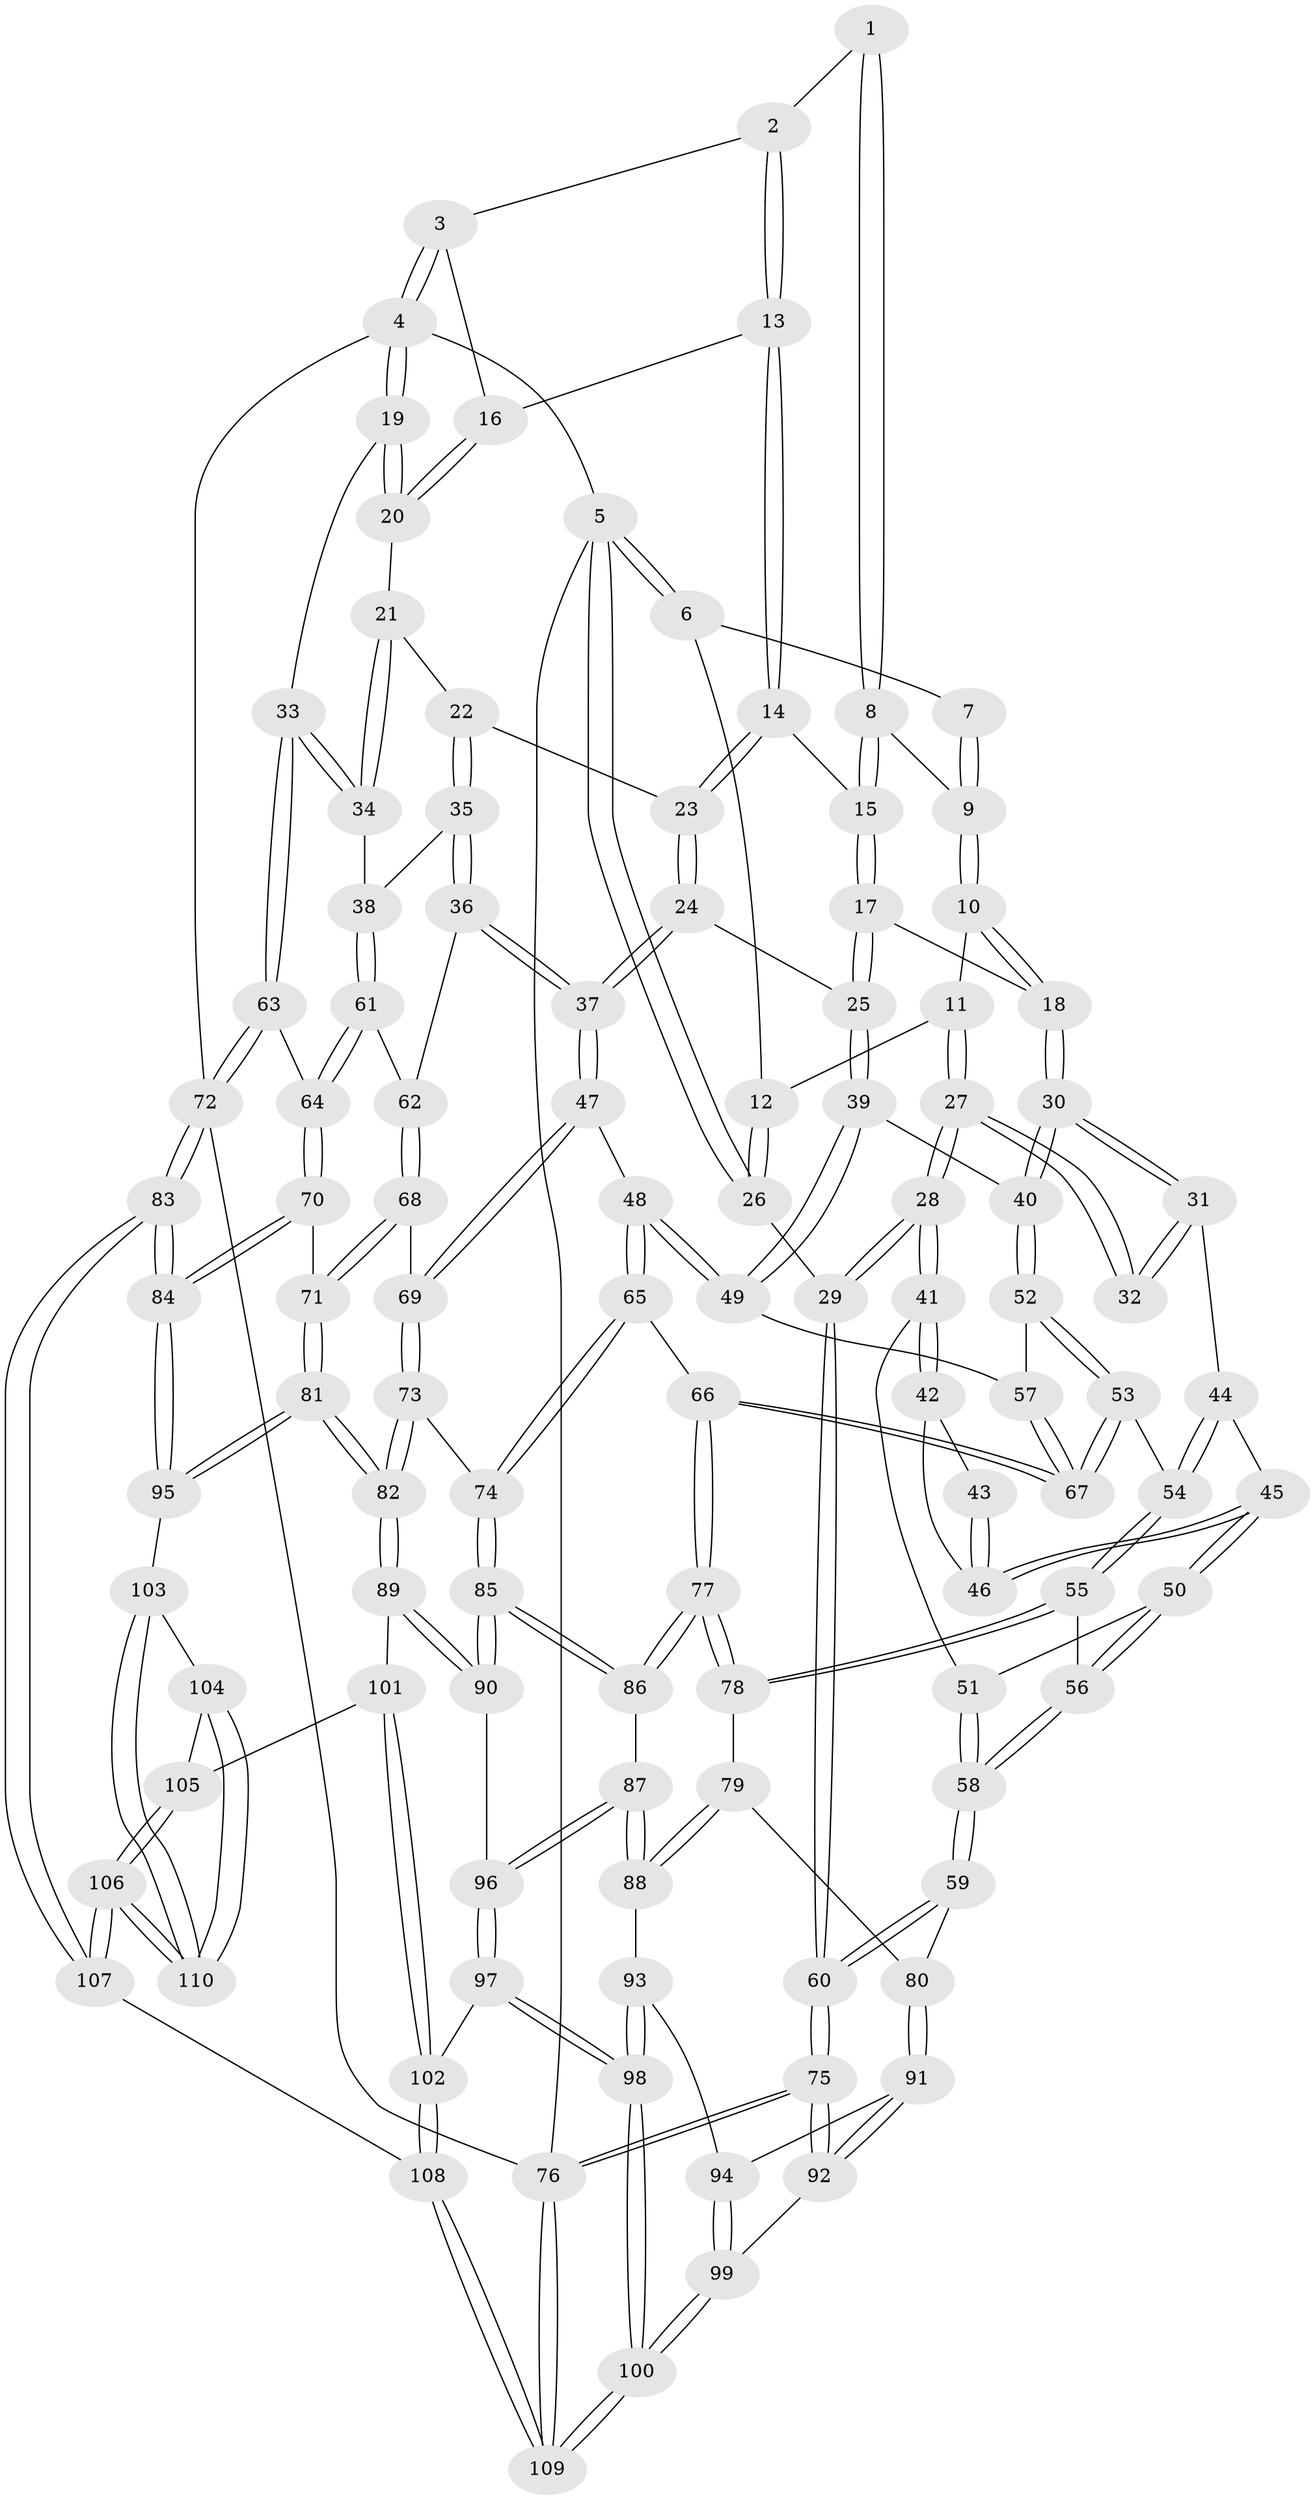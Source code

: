 // coarse degree distribution, {3: 0.4090909090909091, 4: 0.38636363636363635, 5: 0.13636363636363635, 2: 0.06818181818181818}
// Generated by graph-tools (version 1.1) at 2025/54/03/04/25 22:54:32]
// undirected, 110 vertices, 272 edges
graph export_dot {
  node [color=gray90,style=filled];
  1 [pos="+0.4460469109097987+0"];
  2 [pos="+0.6833335774304283+0"];
  3 [pos="+0.782777738309496+0"];
  4 [pos="+1+0"];
  5 [pos="+0+0"];
  6 [pos="+0.18564070866236235+0"];
  7 [pos="+0.35998950842057253+0"];
  8 [pos="+0.4008247848861503+0.0762954890871028"];
  9 [pos="+0.346355911971381+0.09675302504024288"];
  10 [pos="+0.2780829267079505+0.1422392050741061"];
  11 [pos="+0.2184097461870933+0.13776195011159742"];
  12 [pos="+0.20952140130933405+0.1154397582596712"];
  13 [pos="+0.5822600698286472+0.07899332659800894"];
  14 [pos="+0.5748954107800593+0.09046328287608377"];
  15 [pos="+0.5401242602666412+0.09815546736619163"];
  16 [pos="+0.7493222356085517+0.1543144096325494"];
  17 [pos="+0.40573771276411424+0.2400455272498115"];
  18 [pos="+0.3801433211398513+0.23155915448111192"];
  19 [pos="+1+0"];
  20 [pos="+0.7823985836006488+0.195290231993779"];
  21 [pos="+0.7757993555369574+0.22795478237086172"];
  22 [pos="+0.6247462529833561+0.23580214563037138"];
  23 [pos="+0.5990264685908867+0.2119217879829804"];
  24 [pos="+0.47594619055658605+0.3023836688142257"];
  25 [pos="+0.45493565865563673+0.29399975883269874"];
  26 [pos="+0+0"];
  27 [pos="+0.2072049578784876+0.15439255369055255"];
  28 [pos="+0+0.3001953576500009"];
  29 [pos="+0+0.30228066594355535"];
  30 [pos="+0.3032998255721146+0.37146035327811283"];
  31 [pos="+0.2826174789525983+0.3643632957297172"];
  32 [pos="+0.24445060173065097+0.2934533979801385"];
  33 [pos="+1+0.284768757909784"];
  34 [pos="+0.8330752141505429+0.34226126541437946"];
  35 [pos="+0.6423581885809547+0.35110226057248456"];
  36 [pos="+0.5530303064357633+0.4522072505280634"];
  37 [pos="+0.5491936702972742+0.45408131244190647"];
  38 [pos="+0.8135549038852172+0.3676346611205595"];
  39 [pos="+0.3671468017319362+0.38526912707464483"];
  40 [pos="+0.30803724389645626+0.3762898742833315"];
  41 [pos="+0.011905588410493084+0.3123700108641917"];
  42 [pos="+0.14346843823455427+0.3630823602405183"];
  43 [pos="+0.21123705497237202+0.3213849332950449"];
  44 [pos="+0.22752420575937823+0.3925162618892466"];
  45 [pos="+0.19853469304048593+0.3983291259166754"];
  46 [pos="+0.18818045303114692+0.39092977931343253"];
  47 [pos="+0.5327030216965533+0.4814137692814224"];
  48 [pos="+0.49712030234659754+0.48800171432470035"];
  49 [pos="+0.4501026242485596+0.48208060733202185"];
  50 [pos="+0.18193619957686966+0.46010307717869786"];
  51 [pos="+0.06359417209597609+0.39767426345983015"];
  52 [pos="+0.2985362316301017+0.5299561399887821"];
  53 [pos="+0.28410627372703057+0.5446896035689008"];
  54 [pos="+0.27267953744447526+0.5476599043735273"];
  55 [pos="+0.25131548061038794+0.5563006839757288"];
  56 [pos="+0.18951174949496682+0.5553587210416164"];
  57 [pos="+0.4346513450259226+0.4879370870149959"];
  58 [pos="+0.13279272733410988+0.5794522880334833"];
  59 [pos="+0.12305281950330951+0.5890208567710454"];
  60 [pos="+0+0.7008837253376303"];
  61 [pos="+0.7971063380782942+0.4770457943638838"];
  62 [pos="+0.7647500240319243+0.48875963174014586"];
  63 [pos="+1+0.5131868946214778"];
  64 [pos="+0.8643193585743276+0.5602570166276087"];
  65 [pos="+0.40805888384520544+0.6450207437059374"];
  66 [pos="+0.38972253094185433+0.6528843650637594"];
  67 [pos="+0.3715133302469689+0.6311876750120956"];
  68 [pos="+0.6687921395179749+0.6129088373675996"];
  69 [pos="+0.5773871232483495+0.5850591065954446"];
  70 [pos="+0.8391597017660314+0.6571467372724588"];
  71 [pos="+0.6984038623352441+0.6515384925899537"];
  72 [pos="+1+1"];
  73 [pos="+0.5479672803289741+0.6481541768324233"];
  74 [pos="+0.5179902513063274+0.6663645171309426"];
  75 [pos="+0+0.9020834153745191"];
  76 [pos="+0+1"];
  77 [pos="+0.3840826042760387+0.6708297859082484"];
  78 [pos="+0.2689142244923767+0.6645596754329965"];
  79 [pos="+0.2648509241683044+0.6867835653377439"];
  80 [pos="+0.17282299133368303+0.6869389702104938"];
  81 [pos="+0.6547979716622463+0.8121045647222529"];
  82 [pos="+0.6385302149113812+0.8054075735208598"];
  83 [pos="+1+1"];
  84 [pos="+0.9897252536116748+1"];
  85 [pos="+0.473479170849003+0.7764158993481014"];
  86 [pos="+0.3802942109806152+0.7066872831909131"];
  87 [pos="+0.3261412493303099+0.7516234592694101"];
  88 [pos="+0.2785380207687888+0.7316843780700722"];
  89 [pos="+0.48663618137031855+0.8067792058378884"];
  90 [pos="+0.4790769931126543+0.7939367271818405"];
  91 [pos="+0.1784928036722127+0.7501543832246136"];
  92 [pos="+0.019616047369874677+0.824002327175054"];
  93 [pos="+0.23969869153596887+0.7508162351097852"];
  94 [pos="+0.19538367776737636+0.7589680471945536"];
  95 [pos="+0.6938519684519934+0.860979425860286"];
  96 [pos="+0.3296599315433258+0.8045540880399363"];
  97 [pos="+0.31974067062894457+0.8468752438253647"];
  98 [pos="+0.2811571569027799+0.8822697290621005"];
  99 [pos="+0.21432192366297453+0.8438065948556178"];
  100 [pos="+0.2657504838904959+0.9006915231788897"];
  101 [pos="+0.47570176146859977+0.8336971120599016"];
  102 [pos="+0.42284277565568235+0.8729315718163709"];
  103 [pos="+0.6115084380796592+0.9017191307960528"];
  104 [pos="+0.5286949503096895+0.9093311201585058"];
  105 [pos="+0.4907943126240326+0.8669221804918449"];
  106 [pos="+0.44541466878481534+1"];
  107 [pos="+0.41642955974722495+1"];
  108 [pos="+0.39263029327420923+1"];
  109 [pos="+0.20518328927194202+1"];
  110 [pos="+0.49119479486909234+1"];
  1 -- 2;
  1 -- 8;
  1 -- 8;
  2 -- 3;
  2 -- 13;
  2 -- 13;
  3 -- 4;
  3 -- 4;
  3 -- 16;
  4 -- 5;
  4 -- 19;
  4 -- 19;
  4 -- 72;
  5 -- 6;
  5 -- 6;
  5 -- 26;
  5 -- 26;
  5 -- 76;
  6 -- 7;
  6 -- 12;
  7 -- 9;
  7 -- 9;
  8 -- 9;
  8 -- 15;
  8 -- 15;
  9 -- 10;
  9 -- 10;
  10 -- 11;
  10 -- 18;
  10 -- 18;
  11 -- 12;
  11 -- 27;
  11 -- 27;
  12 -- 26;
  12 -- 26;
  13 -- 14;
  13 -- 14;
  13 -- 16;
  14 -- 15;
  14 -- 23;
  14 -- 23;
  15 -- 17;
  15 -- 17;
  16 -- 20;
  16 -- 20;
  17 -- 18;
  17 -- 25;
  17 -- 25;
  18 -- 30;
  18 -- 30;
  19 -- 20;
  19 -- 20;
  19 -- 33;
  20 -- 21;
  21 -- 22;
  21 -- 34;
  21 -- 34;
  22 -- 23;
  22 -- 35;
  22 -- 35;
  23 -- 24;
  23 -- 24;
  24 -- 25;
  24 -- 37;
  24 -- 37;
  25 -- 39;
  25 -- 39;
  26 -- 29;
  27 -- 28;
  27 -- 28;
  27 -- 32;
  27 -- 32;
  28 -- 29;
  28 -- 29;
  28 -- 41;
  28 -- 41;
  29 -- 60;
  29 -- 60;
  30 -- 31;
  30 -- 31;
  30 -- 40;
  30 -- 40;
  31 -- 32;
  31 -- 32;
  31 -- 44;
  33 -- 34;
  33 -- 34;
  33 -- 63;
  33 -- 63;
  34 -- 38;
  35 -- 36;
  35 -- 36;
  35 -- 38;
  36 -- 37;
  36 -- 37;
  36 -- 62;
  37 -- 47;
  37 -- 47;
  38 -- 61;
  38 -- 61;
  39 -- 40;
  39 -- 49;
  39 -- 49;
  40 -- 52;
  40 -- 52;
  41 -- 42;
  41 -- 42;
  41 -- 51;
  42 -- 43;
  42 -- 46;
  43 -- 46;
  43 -- 46;
  44 -- 45;
  44 -- 54;
  44 -- 54;
  45 -- 46;
  45 -- 46;
  45 -- 50;
  45 -- 50;
  47 -- 48;
  47 -- 69;
  47 -- 69;
  48 -- 49;
  48 -- 49;
  48 -- 65;
  48 -- 65;
  49 -- 57;
  50 -- 51;
  50 -- 56;
  50 -- 56;
  51 -- 58;
  51 -- 58;
  52 -- 53;
  52 -- 53;
  52 -- 57;
  53 -- 54;
  53 -- 67;
  53 -- 67;
  54 -- 55;
  54 -- 55;
  55 -- 56;
  55 -- 78;
  55 -- 78;
  56 -- 58;
  56 -- 58;
  57 -- 67;
  57 -- 67;
  58 -- 59;
  58 -- 59;
  59 -- 60;
  59 -- 60;
  59 -- 80;
  60 -- 75;
  60 -- 75;
  61 -- 62;
  61 -- 64;
  61 -- 64;
  62 -- 68;
  62 -- 68;
  63 -- 64;
  63 -- 72;
  63 -- 72;
  64 -- 70;
  64 -- 70;
  65 -- 66;
  65 -- 74;
  65 -- 74;
  66 -- 67;
  66 -- 67;
  66 -- 77;
  66 -- 77;
  68 -- 69;
  68 -- 71;
  68 -- 71;
  69 -- 73;
  69 -- 73;
  70 -- 71;
  70 -- 84;
  70 -- 84;
  71 -- 81;
  71 -- 81;
  72 -- 83;
  72 -- 83;
  72 -- 76;
  73 -- 74;
  73 -- 82;
  73 -- 82;
  74 -- 85;
  74 -- 85;
  75 -- 76;
  75 -- 76;
  75 -- 92;
  75 -- 92;
  76 -- 109;
  76 -- 109;
  77 -- 78;
  77 -- 78;
  77 -- 86;
  77 -- 86;
  78 -- 79;
  79 -- 80;
  79 -- 88;
  79 -- 88;
  80 -- 91;
  80 -- 91;
  81 -- 82;
  81 -- 82;
  81 -- 95;
  81 -- 95;
  82 -- 89;
  82 -- 89;
  83 -- 84;
  83 -- 84;
  83 -- 107;
  83 -- 107;
  84 -- 95;
  84 -- 95;
  85 -- 86;
  85 -- 86;
  85 -- 90;
  85 -- 90;
  86 -- 87;
  87 -- 88;
  87 -- 88;
  87 -- 96;
  87 -- 96;
  88 -- 93;
  89 -- 90;
  89 -- 90;
  89 -- 101;
  90 -- 96;
  91 -- 92;
  91 -- 92;
  91 -- 94;
  92 -- 99;
  93 -- 94;
  93 -- 98;
  93 -- 98;
  94 -- 99;
  94 -- 99;
  95 -- 103;
  96 -- 97;
  96 -- 97;
  97 -- 98;
  97 -- 98;
  97 -- 102;
  98 -- 100;
  98 -- 100;
  99 -- 100;
  99 -- 100;
  100 -- 109;
  100 -- 109;
  101 -- 102;
  101 -- 102;
  101 -- 105;
  102 -- 108;
  102 -- 108;
  103 -- 104;
  103 -- 110;
  103 -- 110;
  104 -- 105;
  104 -- 110;
  104 -- 110;
  105 -- 106;
  105 -- 106;
  106 -- 107;
  106 -- 107;
  106 -- 110;
  106 -- 110;
  107 -- 108;
  108 -- 109;
  108 -- 109;
}
